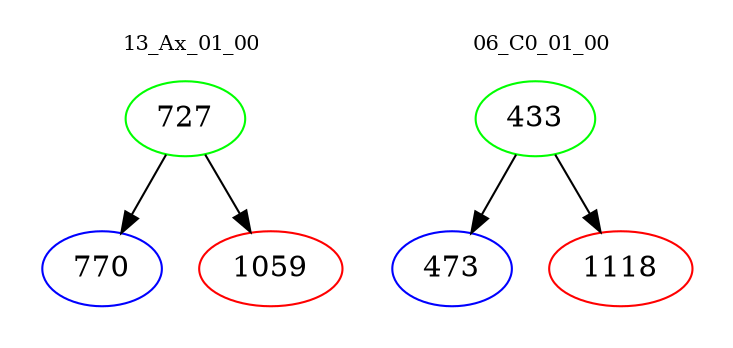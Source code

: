 digraph{
subgraph cluster_0 {
color = white
label = "13_Ax_01_00";
fontsize=10;
T0_727 [label="727", color="green"]
T0_727 -> T0_770 [color="black"]
T0_770 [label="770", color="blue"]
T0_727 -> T0_1059 [color="black"]
T0_1059 [label="1059", color="red"]
}
subgraph cluster_1 {
color = white
label = "06_C0_01_00";
fontsize=10;
T1_433 [label="433", color="green"]
T1_433 -> T1_473 [color="black"]
T1_473 [label="473", color="blue"]
T1_433 -> T1_1118 [color="black"]
T1_1118 [label="1118", color="red"]
}
}
